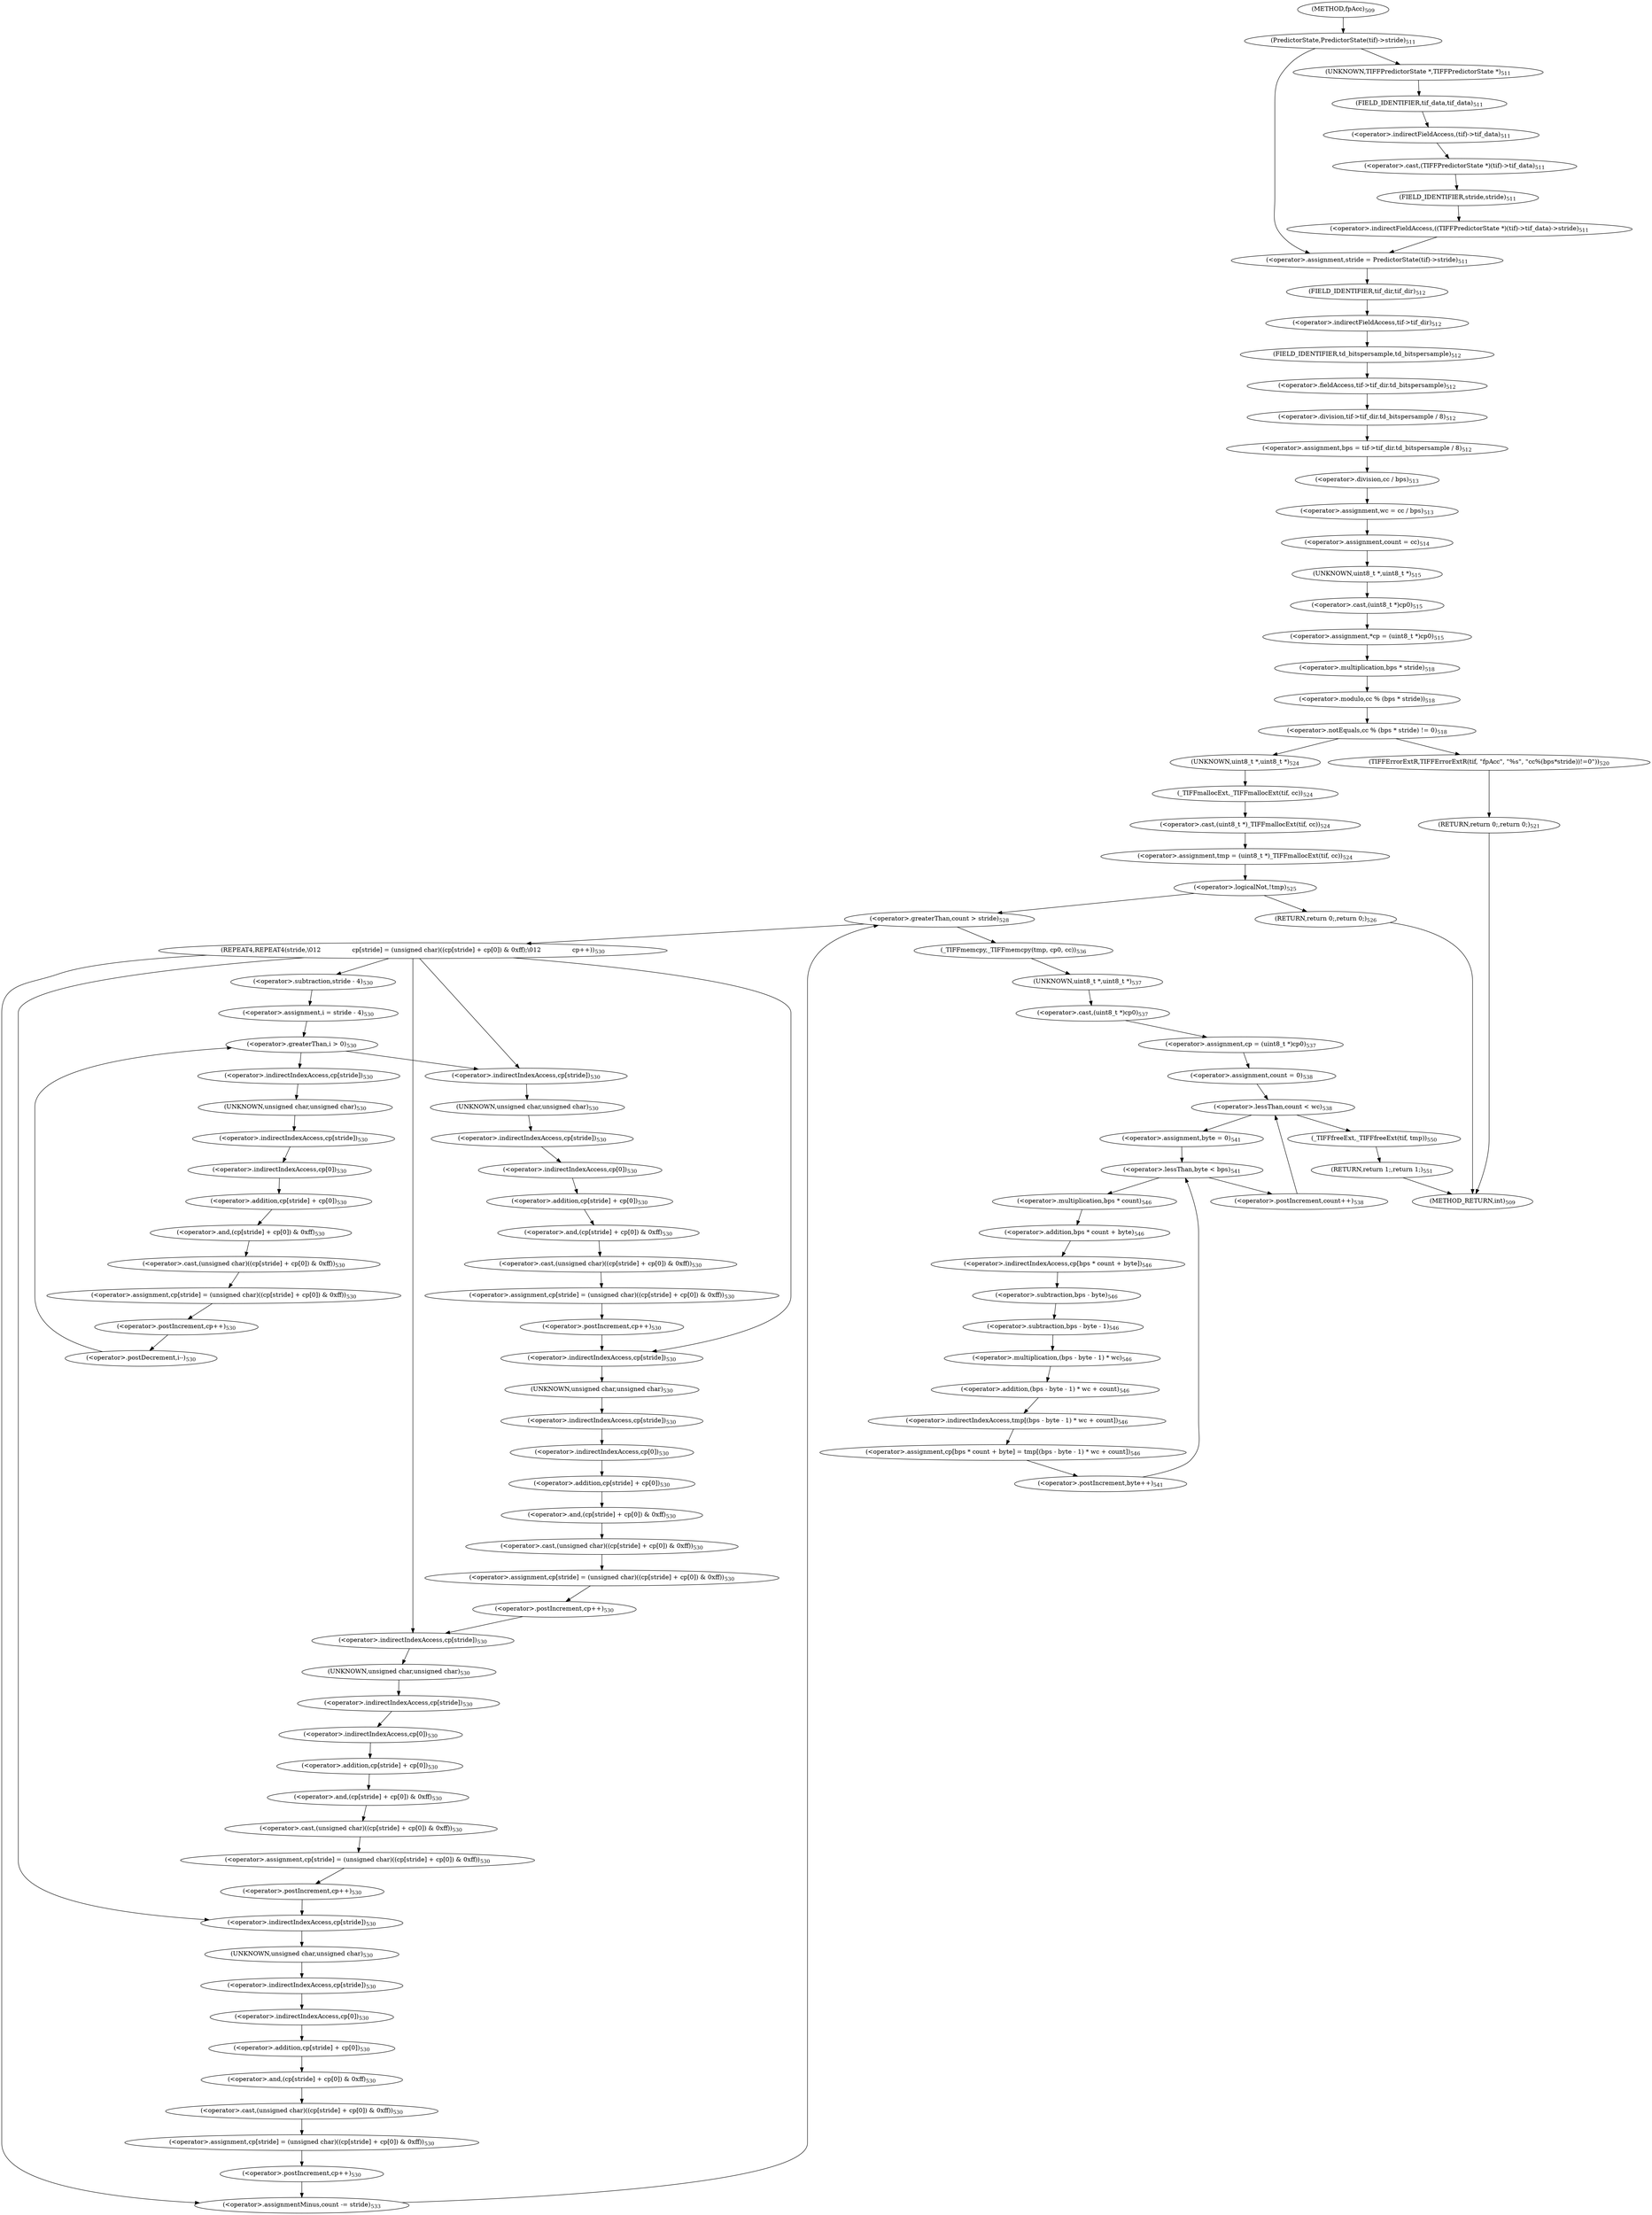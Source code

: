digraph "fpAcc" {  
"37353" [label = <(&lt;operator&gt;.assignment,stride = PredictorState(tif)-&gt;stride)<SUB>511</SUB>> ]
"37366" [label = <(&lt;operator&gt;.assignment,bps = tif-&gt;tif_dir.td_bitspersample / 8)<SUB>512</SUB>> ]
"37376" [label = <(&lt;operator&gt;.assignment,wc = cc / bps)<SUB>513</SUB>> ]
"37382" [label = <(&lt;operator&gt;.assignment,count = cc)<SUB>514</SUB>> ]
"37386" [label = <(&lt;operator&gt;.assignment,*cp = (uint8_t *)cp0)<SUB>515</SUB>> ]
"37408" [label = <(&lt;operator&gt;.assignment,tmp = (uint8_t *)_TIFFmallocExt(tif, cc))<SUB>524</SUB>> ]
"37546" [label = <(_TIFFmemcpy,_TIFFmemcpy(tmp, cp0, cc))<SUB>536</SUB>> ]
"37550" [label = <(&lt;operator&gt;.assignment,cp = (uint8_t *)cp0)<SUB>537</SUB>> ]
"37597" [label = <(_TIFFfreeExt,_TIFFfreeExt(tif, tmp))<SUB>550</SUB>> ]
"37600" [label = <(RETURN,return 1;,return 1;)<SUB>551</SUB>> ]
"37355" [label = <(PredictorState,PredictorState(tif)-&gt;stride)<SUB>511</SUB>> ]
"37368" [label = <(&lt;operator&gt;.division,tif-&gt;tif_dir.td_bitspersample / 8)<SUB>512</SUB>> ]
"37378" [label = <(&lt;operator&gt;.division,cc / bps)<SUB>513</SUB>> ]
"37388" [label = <(&lt;operator&gt;.cast,(uint8_t *)cp0)<SUB>515</SUB>> ]
"37393" [label = <(&lt;operator&gt;.notEquals,cc % (bps * stride) != 0)<SUB>518</SUB>> ]
"37410" [label = <(&lt;operator&gt;.cast,(uint8_t *)_TIFFmallocExt(tif, cc))<SUB>524</SUB>> ]
"37416" [label = <(&lt;operator&gt;.logicalNot,!tmp)<SUB>525</SUB>> ]
"37422" [label = <(&lt;operator&gt;.greaterThan,count &gt; stride)<SUB>528</SUB>> ]
"37552" [label = <(&lt;operator&gt;.cast,(uint8_t *)cp0)<SUB>537</SUB>> ]
"37560" [label = <(&lt;operator&gt;.lessThan,count &lt; wc)<SUB>538</SUB>> ]
"37563" [label = <(&lt;operator&gt;.postIncrement,count++)<SUB>538</SUB>> ]
"37369" [label = <(&lt;operator&gt;.fieldAccess,tif-&gt;tif_dir.td_bitspersample)<SUB>512</SUB>> ]
"37389" [label = <(UNKNOWN,uint8_t *,uint8_t *)<SUB>515</SUB>> ]
"37394" [label = <(&lt;operator&gt;.modulo,cc % (bps * stride))<SUB>518</SUB>> ]
"37401" [label = <(TIFFErrorExtR,TIFFErrorExtR(tif, &quot;fpAcc&quot;, &quot;%s&quot;, &quot;cc%(bps*stride))!=0&quot;))<SUB>520</SUB>> ]
"37406" [label = <(RETURN,return 0;,return 0;)<SUB>521</SUB>> ]
"37411" [label = <(UNKNOWN,uint8_t *,uint8_t *)<SUB>524</SUB>> ]
"37412" [label = <(_TIFFmallocExt,_TIFFmallocExt(tif, cc))<SUB>524</SUB>> ]
"37419" [label = <(RETURN,return 0;,return 0;)<SUB>526</SUB>> ]
"37426" [label = <(REPEAT4,REPEAT4(stride,\012                cp[stride] = (unsigned char)((cp[stride] + cp[0]) &amp; 0xff);\012                cp++))<SUB>530</SUB>> ]
"37543" [label = <(&lt;operator&gt;.assignmentMinus,count -= stride)<SUB>533</SUB>> ]
"37553" [label = <(UNKNOWN,uint8_t *,uint8_t *)<SUB>537</SUB>> ]
"37557" [label = <(&lt;operator&gt;.assignment,count = 0)<SUB>538</SUB>> ]
"37358" [label = <(&lt;operator&gt;.indirectFieldAccess,((TIFFPredictorState *)(tif)-&gt;tif_data)-&gt;stride)<SUB>511</SUB>> ]
"37370" [label = <(&lt;operator&gt;.indirectFieldAccess,tif-&gt;tif_dir)<SUB>512</SUB>> ]
"37373" [label = <(FIELD_IDENTIFIER,td_bitspersample,td_bitspersample)<SUB>512</SUB>> ]
"37396" [label = <(&lt;operator&gt;.multiplication,bps * stride)<SUB>518</SUB>> ]
"37572" [label = <(&lt;operator&gt;.lessThan,byte &lt; bps)<SUB>541</SUB>> ]
"37575" [label = <(&lt;operator&gt;.postIncrement,byte++)<SUB>541</SUB>> ]
"37359" [label = <(&lt;operator&gt;.cast,(TIFFPredictorState *)(tif)-&gt;tif_data)<SUB>511</SUB>> ]
"37364" [label = <(FIELD_IDENTIFIER,stride,stride)<SUB>511</SUB>> ]
"37372" [label = <(FIELD_IDENTIFIER,tif_dir,tif_dir)<SUB>512</SUB>> ]
"37569" [label = <(&lt;operator&gt;.assignment,byte = 0)<SUB>541</SUB>> ]
"37578" [label = <(&lt;operator&gt;.assignment,cp[bps * count + byte] = tmp[(bps - byte - 1) * wc + count])<SUB>546</SUB>> ]
"37360" [label = <(UNKNOWN,TIFFPredictorState *,TIFFPredictorState *)<SUB>511</SUB>> ]
"37361" [label = <(&lt;operator&gt;.indirectFieldAccess,(tif)-&gt;tif_data)<SUB>511</SUB>> ]
"37579" [label = <(&lt;operator&gt;.indirectIndexAccess,cp[bps * count + byte])<SUB>546</SUB>> ]
"37586" [label = <(&lt;operator&gt;.indirectIndexAccess,tmp[(bps - byte - 1) * wc + count])<SUB>546</SUB>> ]
"37363" [label = <(FIELD_IDENTIFIER,tif_data,tif_data)<SUB>511</SUB>> ]
"37467" [label = <(&lt;operator&gt;.assignment,cp[stride] = (unsigned char)((cp[stride] + cp[0]) &amp; 0xff))<SUB>530</SUB>> ]
"37482" [label = <(&lt;operator&gt;.postIncrement,cp++)<SUB>530</SUB>> ]
"37486" [label = <(&lt;operator&gt;.assignment,cp[stride] = (unsigned char)((cp[stride] + cp[0]) &amp; 0xff))<SUB>530</SUB>> ]
"37501" [label = <(&lt;operator&gt;.postIncrement,cp++)<SUB>530</SUB>> ]
"37505" [label = <(&lt;operator&gt;.assignment,cp[stride] = (unsigned char)((cp[stride] + cp[0]) &amp; 0xff))<SUB>530</SUB>> ]
"37520" [label = <(&lt;operator&gt;.postIncrement,cp++)<SUB>530</SUB>> ]
"37524" [label = <(&lt;operator&gt;.assignment,cp[stride] = (unsigned char)((cp[stride] + cp[0]) &amp; 0xff))<SUB>530</SUB>> ]
"37539" [label = <(&lt;operator&gt;.postIncrement,cp++)<SUB>530</SUB>> ]
"37581" [label = <(&lt;operator&gt;.addition,bps * count + byte)<SUB>546</SUB>> ]
"37588" [label = <(&lt;operator&gt;.addition,(bps - byte - 1) * wc + count)<SUB>546</SUB>> ]
"37468" [label = <(&lt;operator&gt;.indirectIndexAccess,cp[stride])<SUB>530</SUB>> ]
"37471" [label = <(&lt;operator&gt;.cast,(unsigned char)((cp[stride] + cp[0]) &amp; 0xff))<SUB>530</SUB>> ]
"37487" [label = <(&lt;operator&gt;.indirectIndexAccess,cp[stride])<SUB>530</SUB>> ]
"37490" [label = <(&lt;operator&gt;.cast,(unsigned char)((cp[stride] + cp[0]) &amp; 0xff))<SUB>530</SUB>> ]
"37506" [label = <(&lt;operator&gt;.indirectIndexAccess,cp[stride])<SUB>530</SUB>> ]
"37509" [label = <(&lt;operator&gt;.cast,(unsigned char)((cp[stride] + cp[0]) &amp; 0xff))<SUB>530</SUB>> ]
"37525" [label = <(&lt;operator&gt;.indirectIndexAccess,cp[stride])<SUB>530</SUB>> ]
"37528" [label = <(&lt;operator&gt;.cast,(unsigned char)((cp[stride] + cp[0]) &amp; 0xff))<SUB>530</SUB>> ]
"37582" [label = <(&lt;operator&gt;.multiplication,bps * count)<SUB>546</SUB>> ]
"37589" [label = <(&lt;operator&gt;.multiplication,(bps - byte - 1) * wc)<SUB>546</SUB>> ]
"37442" [label = <(&lt;operator&gt;.greaterThan,i &gt; 0)<SUB>530</SUB>> ]
"37445" [label = <(&lt;operator&gt;.postDecrement,i--)<SUB>530</SUB>> ]
"37472" [label = <(UNKNOWN,unsigned char,unsigned char)<SUB>530</SUB>> ]
"37473" [label = <(&lt;operator&gt;.and,(cp[stride] + cp[0]) &amp; 0xff)<SUB>530</SUB>> ]
"37491" [label = <(UNKNOWN,unsigned char,unsigned char)<SUB>530</SUB>> ]
"37492" [label = <(&lt;operator&gt;.and,(cp[stride] + cp[0]) &amp; 0xff)<SUB>530</SUB>> ]
"37510" [label = <(UNKNOWN,unsigned char,unsigned char)<SUB>530</SUB>> ]
"37511" [label = <(&lt;operator&gt;.and,(cp[stride] + cp[0]) &amp; 0xff)<SUB>530</SUB>> ]
"37529" [label = <(UNKNOWN,unsigned char,unsigned char)<SUB>530</SUB>> ]
"37530" [label = <(&lt;operator&gt;.and,(cp[stride] + cp[0]) &amp; 0xff)<SUB>530</SUB>> ]
"37590" [label = <(&lt;operator&gt;.subtraction,bps - byte - 1)<SUB>546</SUB>> ]
"37437" [label = <(&lt;operator&gt;.assignment,i = stride - 4)<SUB>530</SUB>> ]
"37448" [label = <(&lt;operator&gt;.assignment,cp[stride] = (unsigned char)((cp[stride] + cp[0]) &amp; 0xff))<SUB>530</SUB>> ]
"37463" [label = <(&lt;operator&gt;.postIncrement,cp++)<SUB>530</SUB>> ]
"37474" [label = <(&lt;operator&gt;.addition,cp[stride] + cp[0])<SUB>530</SUB>> ]
"37493" [label = <(&lt;operator&gt;.addition,cp[stride] + cp[0])<SUB>530</SUB>> ]
"37512" [label = <(&lt;operator&gt;.addition,cp[stride] + cp[0])<SUB>530</SUB>> ]
"37531" [label = <(&lt;operator&gt;.addition,cp[stride] + cp[0])<SUB>530</SUB>> ]
"37591" [label = <(&lt;operator&gt;.subtraction,bps - byte)<SUB>546</SUB>> ]
"37439" [label = <(&lt;operator&gt;.subtraction,stride - 4)<SUB>530</SUB>> ]
"37449" [label = <(&lt;operator&gt;.indirectIndexAccess,cp[stride])<SUB>530</SUB>> ]
"37452" [label = <(&lt;operator&gt;.cast,(unsigned char)((cp[stride] + cp[0]) &amp; 0xff))<SUB>530</SUB>> ]
"37475" [label = <(&lt;operator&gt;.indirectIndexAccess,cp[stride])<SUB>530</SUB>> ]
"37478" [label = <(&lt;operator&gt;.indirectIndexAccess,cp[0])<SUB>530</SUB>> ]
"37494" [label = <(&lt;operator&gt;.indirectIndexAccess,cp[stride])<SUB>530</SUB>> ]
"37497" [label = <(&lt;operator&gt;.indirectIndexAccess,cp[0])<SUB>530</SUB>> ]
"37513" [label = <(&lt;operator&gt;.indirectIndexAccess,cp[stride])<SUB>530</SUB>> ]
"37516" [label = <(&lt;operator&gt;.indirectIndexAccess,cp[0])<SUB>530</SUB>> ]
"37532" [label = <(&lt;operator&gt;.indirectIndexAccess,cp[stride])<SUB>530</SUB>> ]
"37535" [label = <(&lt;operator&gt;.indirectIndexAccess,cp[0])<SUB>530</SUB>> ]
"37453" [label = <(UNKNOWN,unsigned char,unsigned char)<SUB>530</SUB>> ]
"37454" [label = <(&lt;operator&gt;.and,(cp[stride] + cp[0]) &amp; 0xff)<SUB>530</SUB>> ]
"37455" [label = <(&lt;operator&gt;.addition,cp[stride] + cp[0])<SUB>530</SUB>> ]
"37456" [label = <(&lt;operator&gt;.indirectIndexAccess,cp[stride])<SUB>530</SUB>> ]
"37459" [label = <(&lt;operator&gt;.indirectIndexAccess,cp[0])<SUB>530</SUB>> ]
"37347" [label = <(METHOD,fpAcc)<SUB>509</SUB>> ]
"37602" [label = <(METHOD_RETURN,int)<SUB>509</SUB>> ]
  "37353" -> "37372" 
  "37366" -> "37378" 
  "37376" -> "37382" 
  "37382" -> "37389" 
  "37386" -> "37396" 
  "37408" -> "37416" 
  "37546" -> "37553" 
  "37550" -> "37557" 
  "37597" -> "37600" 
  "37600" -> "37602" 
  "37355" -> "37360" 
  "37355" -> "37353" 
  "37368" -> "37366" 
  "37378" -> "37376" 
  "37388" -> "37386" 
  "37393" -> "37401" 
  "37393" -> "37411" 
  "37410" -> "37408" 
  "37416" -> "37419" 
  "37416" -> "37422" 
  "37422" -> "37426" 
  "37422" -> "37546" 
  "37552" -> "37550" 
  "37560" -> "37569" 
  "37560" -> "37597" 
  "37563" -> "37560" 
  "37369" -> "37368" 
  "37389" -> "37388" 
  "37394" -> "37393" 
  "37401" -> "37406" 
  "37406" -> "37602" 
  "37411" -> "37412" 
  "37412" -> "37410" 
  "37419" -> "37602" 
  "37426" -> "37439" 
  "37426" -> "37468" 
  "37426" -> "37487" 
  "37426" -> "37506" 
  "37426" -> "37525" 
  "37426" -> "37543" 
  "37543" -> "37422" 
  "37553" -> "37552" 
  "37557" -> "37560" 
  "37358" -> "37353" 
  "37370" -> "37373" 
  "37373" -> "37369" 
  "37396" -> "37394" 
  "37572" -> "37582" 
  "37572" -> "37563" 
  "37575" -> "37572" 
  "37359" -> "37364" 
  "37364" -> "37358" 
  "37372" -> "37370" 
  "37569" -> "37572" 
  "37578" -> "37575" 
  "37360" -> "37363" 
  "37361" -> "37359" 
  "37579" -> "37591" 
  "37586" -> "37578" 
  "37363" -> "37361" 
  "37467" -> "37482" 
  "37482" -> "37487" 
  "37486" -> "37501" 
  "37501" -> "37506" 
  "37505" -> "37520" 
  "37520" -> "37525" 
  "37524" -> "37539" 
  "37539" -> "37543" 
  "37581" -> "37579" 
  "37588" -> "37586" 
  "37468" -> "37472" 
  "37471" -> "37467" 
  "37487" -> "37491" 
  "37490" -> "37486" 
  "37506" -> "37510" 
  "37509" -> "37505" 
  "37525" -> "37529" 
  "37528" -> "37524" 
  "37582" -> "37581" 
  "37589" -> "37588" 
  "37442" -> "37449" 
  "37442" -> "37468" 
  "37445" -> "37442" 
  "37472" -> "37475" 
  "37473" -> "37471" 
  "37491" -> "37494" 
  "37492" -> "37490" 
  "37510" -> "37513" 
  "37511" -> "37509" 
  "37529" -> "37532" 
  "37530" -> "37528" 
  "37590" -> "37589" 
  "37437" -> "37442" 
  "37448" -> "37463" 
  "37463" -> "37445" 
  "37474" -> "37473" 
  "37493" -> "37492" 
  "37512" -> "37511" 
  "37531" -> "37530" 
  "37591" -> "37590" 
  "37439" -> "37437" 
  "37449" -> "37453" 
  "37452" -> "37448" 
  "37475" -> "37478" 
  "37478" -> "37474" 
  "37494" -> "37497" 
  "37497" -> "37493" 
  "37513" -> "37516" 
  "37516" -> "37512" 
  "37532" -> "37535" 
  "37535" -> "37531" 
  "37453" -> "37456" 
  "37454" -> "37452" 
  "37455" -> "37454" 
  "37456" -> "37459" 
  "37459" -> "37455" 
  "37347" -> "37355" 
}
